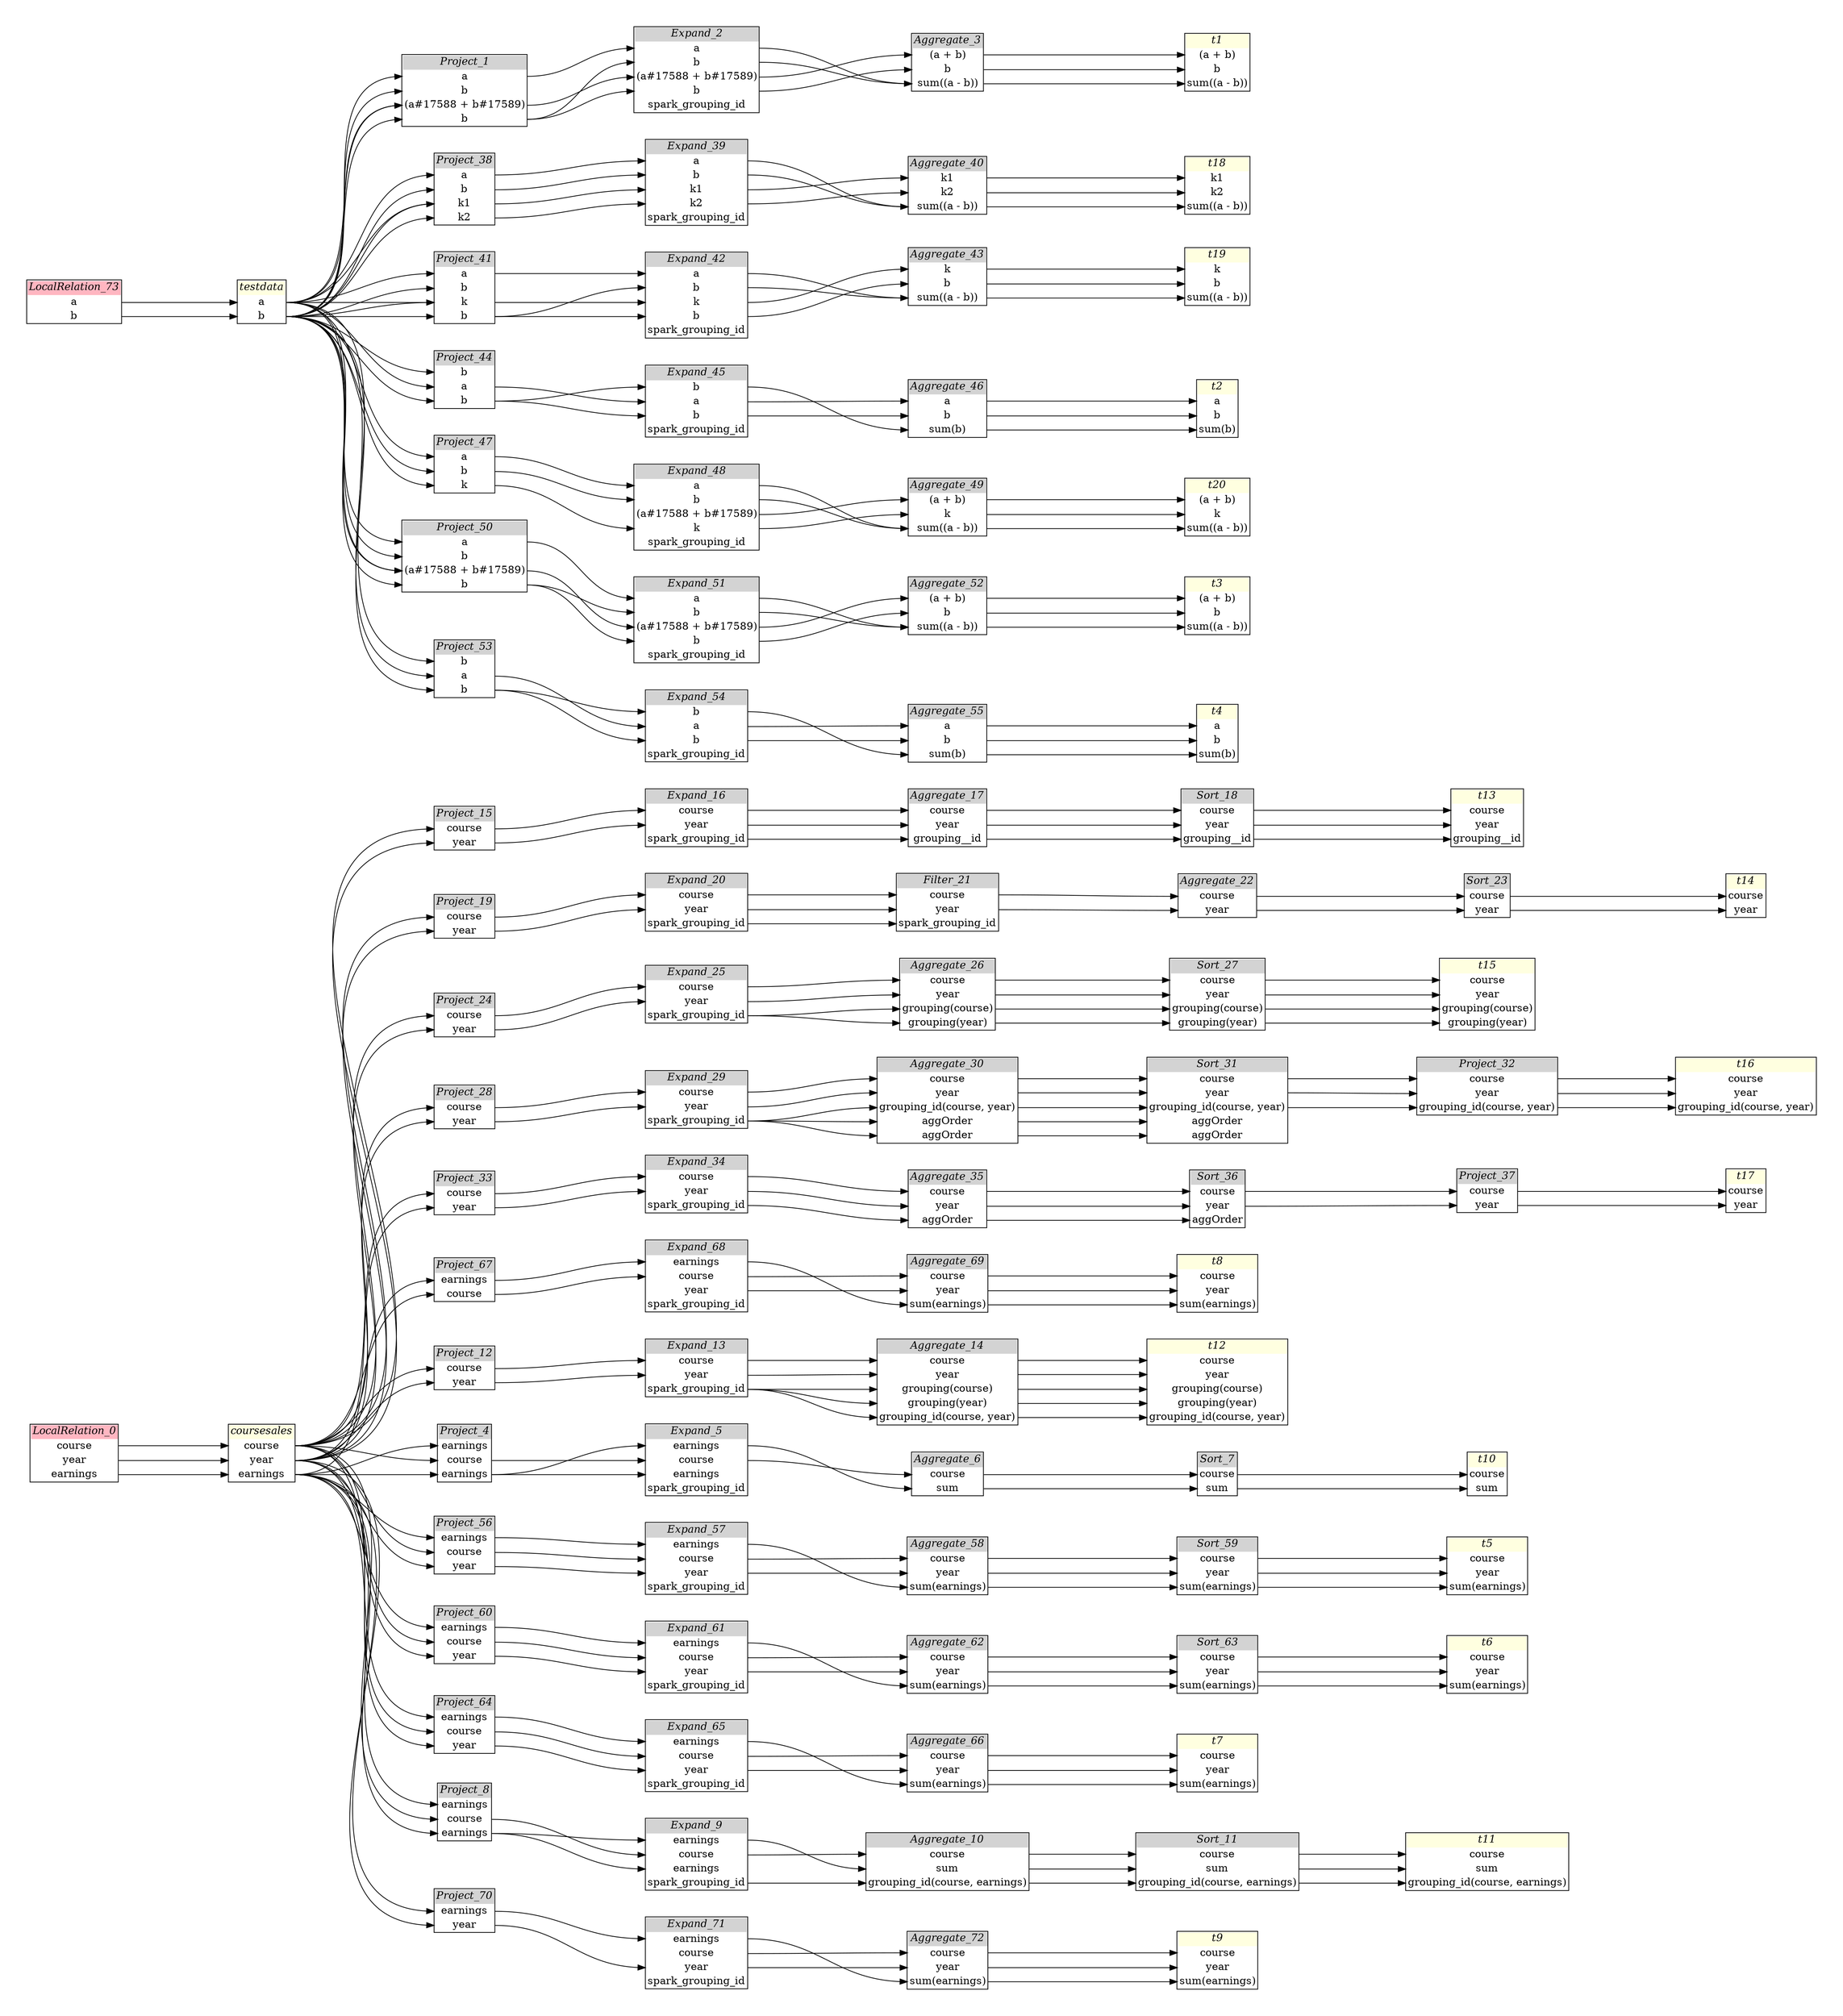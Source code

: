 // Automatically generated by SQLFlowTestSuite


digraph {
  graph [pad="0.5", nodesep="0.5", ranksep="2", fontname="Helvetica"];
  node [shape=plain]
  rankdir=LR;

  
"Aggregate_10" [label=<
<table border="1" cellborder="0" cellspacing="0">
  <tr><td bgcolor="lightgray" port="nodeName"><i>Aggregate_10</i></td></tr>
  <tr><td port="0">course</td></tr>
<tr><td port="1">sum</td></tr>
<tr><td port="2">grouping_id(course, earnings)</td></tr>
</table>>];
     

"Aggregate_14" [label=<
<table border="1" cellborder="0" cellspacing="0">
  <tr><td bgcolor="lightgray" port="nodeName"><i>Aggregate_14</i></td></tr>
  <tr><td port="0">course</td></tr>
<tr><td port="1">year</td></tr>
<tr><td port="2">grouping(course)</td></tr>
<tr><td port="3">grouping(year)</td></tr>
<tr><td port="4">grouping_id(course, year)</td></tr>
</table>>];
     

"Aggregate_17" [label=<
<table border="1" cellborder="0" cellspacing="0">
  <tr><td bgcolor="lightgray" port="nodeName"><i>Aggregate_17</i></td></tr>
  <tr><td port="0">course</td></tr>
<tr><td port="1">year</td></tr>
<tr><td port="2">grouping__id</td></tr>
</table>>];
     

"Aggregate_22" [label=<
<table border="1" cellborder="0" cellspacing="0">
  <tr><td bgcolor="lightgray" port="nodeName"><i>Aggregate_22</i></td></tr>
  <tr><td port="0">course</td></tr>
<tr><td port="1">year</td></tr>
</table>>];
     

"Aggregate_26" [label=<
<table border="1" cellborder="0" cellspacing="0">
  <tr><td bgcolor="lightgray" port="nodeName"><i>Aggregate_26</i></td></tr>
  <tr><td port="0">course</td></tr>
<tr><td port="1">year</td></tr>
<tr><td port="2">grouping(course)</td></tr>
<tr><td port="3">grouping(year)</td></tr>
</table>>];
     

"Aggregate_3" [label=<
<table border="1" cellborder="0" cellspacing="0">
  <tr><td bgcolor="lightgray" port="nodeName"><i>Aggregate_3</i></td></tr>
  <tr><td port="0">(a + b)</td></tr>
<tr><td port="1">b</td></tr>
<tr><td port="2">sum((a - b))</td></tr>
</table>>];
     

"Aggregate_30" [label=<
<table border="1" cellborder="0" cellspacing="0">
  <tr><td bgcolor="lightgray" port="nodeName"><i>Aggregate_30</i></td></tr>
  <tr><td port="0">course</td></tr>
<tr><td port="1">year</td></tr>
<tr><td port="2">grouping_id(course, year)</td></tr>
<tr><td port="3">aggOrder</td></tr>
<tr><td port="4">aggOrder</td></tr>
</table>>];
     

"Aggregate_35" [label=<
<table border="1" cellborder="0" cellspacing="0">
  <tr><td bgcolor="lightgray" port="nodeName"><i>Aggregate_35</i></td></tr>
  <tr><td port="0">course</td></tr>
<tr><td port="1">year</td></tr>
<tr><td port="2">aggOrder</td></tr>
</table>>];
     

"Aggregate_40" [label=<
<table border="1" cellborder="0" cellspacing="0">
  <tr><td bgcolor="lightgray" port="nodeName"><i>Aggregate_40</i></td></tr>
  <tr><td port="0">k1</td></tr>
<tr><td port="1">k2</td></tr>
<tr><td port="2">sum((a - b))</td></tr>
</table>>];
     

"Aggregate_43" [label=<
<table border="1" cellborder="0" cellspacing="0">
  <tr><td bgcolor="lightgray" port="nodeName"><i>Aggregate_43</i></td></tr>
  <tr><td port="0">k</td></tr>
<tr><td port="1">b</td></tr>
<tr><td port="2">sum((a - b))</td></tr>
</table>>];
     

"Aggregate_46" [label=<
<table border="1" cellborder="0" cellspacing="0">
  <tr><td bgcolor="lightgray" port="nodeName"><i>Aggregate_46</i></td></tr>
  <tr><td port="0">a</td></tr>
<tr><td port="1">b</td></tr>
<tr><td port="2">sum(b)</td></tr>
</table>>];
     

"Aggregate_49" [label=<
<table border="1" cellborder="0" cellspacing="0">
  <tr><td bgcolor="lightgray" port="nodeName"><i>Aggregate_49</i></td></tr>
  <tr><td port="0">(a + b)</td></tr>
<tr><td port="1">k</td></tr>
<tr><td port="2">sum((a - b))</td></tr>
</table>>];
     

"Aggregate_52" [label=<
<table border="1" cellborder="0" cellspacing="0">
  <tr><td bgcolor="lightgray" port="nodeName"><i>Aggregate_52</i></td></tr>
  <tr><td port="0">(a + b)</td></tr>
<tr><td port="1">b</td></tr>
<tr><td port="2">sum((a - b))</td></tr>
</table>>];
     

"Aggregate_55" [label=<
<table border="1" cellborder="0" cellspacing="0">
  <tr><td bgcolor="lightgray" port="nodeName"><i>Aggregate_55</i></td></tr>
  <tr><td port="0">a</td></tr>
<tr><td port="1">b</td></tr>
<tr><td port="2">sum(b)</td></tr>
</table>>];
     

"Aggregate_58" [label=<
<table border="1" cellborder="0" cellspacing="0">
  <tr><td bgcolor="lightgray" port="nodeName"><i>Aggregate_58</i></td></tr>
  <tr><td port="0">course</td></tr>
<tr><td port="1">year</td></tr>
<tr><td port="2">sum(earnings)</td></tr>
</table>>];
     

"Aggregate_6" [label=<
<table border="1" cellborder="0" cellspacing="0">
  <tr><td bgcolor="lightgray" port="nodeName"><i>Aggregate_6</i></td></tr>
  <tr><td port="0">course</td></tr>
<tr><td port="1">sum</td></tr>
</table>>];
     

"Aggregate_62" [label=<
<table border="1" cellborder="0" cellspacing="0">
  <tr><td bgcolor="lightgray" port="nodeName"><i>Aggregate_62</i></td></tr>
  <tr><td port="0">course</td></tr>
<tr><td port="1">year</td></tr>
<tr><td port="2">sum(earnings)</td></tr>
</table>>];
     

"Aggregate_66" [label=<
<table border="1" cellborder="0" cellspacing="0">
  <tr><td bgcolor="lightgray" port="nodeName"><i>Aggregate_66</i></td></tr>
  <tr><td port="0">course</td></tr>
<tr><td port="1">year</td></tr>
<tr><td port="2">sum(earnings)</td></tr>
</table>>];
     

"Aggregate_69" [label=<
<table border="1" cellborder="0" cellspacing="0">
  <tr><td bgcolor="lightgray" port="nodeName"><i>Aggregate_69</i></td></tr>
  <tr><td port="0">course</td></tr>
<tr><td port="1">year</td></tr>
<tr><td port="2">sum(earnings)</td></tr>
</table>>];
     

"Aggregate_72" [label=<
<table border="1" cellborder="0" cellspacing="0">
  <tr><td bgcolor="lightgray" port="nodeName"><i>Aggregate_72</i></td></tr>
  <tr><td port="0">course</td></tr>
<tr><td port="1">year</td></tr>
<tr><td port="2">sum(earnings)</td></tr>
</table>>];
     

"Expand_13" [label=<
<table border="1" cellborder="0" cellspacing="0">
  <tr><td bgcolor="lightgray" port="nodeName"><i>Expand_13</i></td></tr>
  <tr><td port="0">course</td></tr>
<tr><td port="1">year</td></tr>
<tr><td port="2">spark_grouping_id</td></tr>
</table>>];
     

"Expand_16" [label=<
<table border="1" cellborder="0" cellspacing="0">
  <tr><td bgcolor="lightgray" port="nodeName"><i>Expand_16</i></td></tr>
  <tr><td port="0">course</td></tr>
<tr><td port="1">year</td></tr>
<tr><td port="2">spark_grouping_id</td></tr>
</table>>];
     

"Expand_2" [label=<
<table border="1" cellborder="0" cellspacing="0">
  <tr><td bgcolor="lightgray" port="nodeName"><i>Expand_2</i></td></tr>
  <tr><td port="0">a</td></tr>
<tr><td port="1">b</td></tr>
<tr><td port="2">(a#17588 + b#17589)</td></tr>
<tr><td port="3">b</td></tr>
<tr><td port="4">spark_grouping_id</td></tr>
</table>>];
     

"Expand_20" [label=<
<table border="1" cellborder="0" cellspacing="0">
  <tr><td bgcolor="lightgray" port="nodeName"><i>Expand_20</i></td></tr>
  <tr><td port="0">course</td></tr>
<tr><td port="1">year</td></tr>
<tr><td port="2">spark_grouping_id</td></tr>
</table>>];
     

"Expand_25" [label=<
<table border="1" cellborder="0" cellspacing="0">
  <tr><td bgcolor="lightgray" port="nodeName"><i>Expand_25</i></td></tr>
  <tr><td port="0">course</td></tr>
<tr><td port="1">year</td></tr>
<tr><td port="2">spark_grouping_id</td></tr>
</table>>];
     

"Expand_29" [label=<
<table border="1" cellborder="0" cellspacing="0">
  <tr><td bgcolor="lightgray" port="nodeName"><i>Expand_29</i></td></tr>
  <tr><td port="0">course</td></tr>
<tr><td port="1">year</td></tr>
<tr><td port="2">spark_grouping_id</td></tr>
</table>>];
     

"Expand_34" [label=<
<table border="1" cellborder="0" cellspacing="0">
  <tr><td bgcolor="lightgray" port="nodeName"><i>Expand_34</i></td></tr>
  <tr><td port="0">course</td></tr>
<tr><td port="1">year</td></tr>
<tr><td port="2">spark_grouping_id</td></tr>
</table>>];
     

"Expand_39" [label=<
<table border="1" cellborder="0" cellspacing="0">
  <tr><td bgcolor="lightgray" port="nodeName"><i>Expand_39</i></td></tr>
  <tr><td port="0">a</td></tr>
<tr><td port="1">b</td></tr>
<tr><td port="2">k1</td></tr>
<tr><td port="3">k2</td></tr>
<tr><td port="4">spark_grouping_id</td></tr>
</table>>];
     

"Expand_42" [label=<
<table border="1" cellborder="0" cellspacing="0">
  <tr><td bgcolor="lightgray" port="nodeName"><i>Expand_42</i></td></tr>
  <tr><td port="0">a</td></tr>
<tr><td port="1">b</td></tr>
<tr><td port="2">k</td></tr>
<tr><td port="3">b</td></tr>
<tr><td port="4">spark_grouping_id</td></tr>
</table>>];
     

"Expand_45" [label=<
<table border="1" cellborder="0" cellspacing="0">
  <tr><td bgcolor="lightgray" port="nodeName"><i>Expand_45</i></td></tr>
  <tr><td port="0">b</td></tr>
<tr><td port="1">a</td></tr>
<tr><td port="2">b</td></tr>
<tr><td port="3">spark_grouping_id</td></tr>
</table>>];
     

"Expand_48" [label=<
<table border="1" cellborder="0" cellspacing="0">
  <tr><td bgcolor="lightgray" port="nodeName"><i>Expand_48</i></td></tr>
  <tr><td port="0">a</td></tr>
<tr><td port="1">b</td></tr>
<tr><td port="2">(a#17588 + b#17589)</td></tr>
<tr><td port="3">k</td></tr>
<tr><td port="4">spark_grouping_id</td></tr>
</table>>];
     

"Expand_5" [label=<
<table border="1" cellborder="0" cellspacing="0">
  <tr><td bgcolor="lightgray" port="nodeName"><i>Expand_5</i></td></tr>
  <tr><td port="0">earnings</td></tr>
<tr><td port="1">course</td></tr>
<tr><td port="2">earnings</td></tr>
<tr><td port="3">spark_grouping_id</td></tr>
</table>>];
     

"Expand_51" [label=<
<table border="1" cellborder="0" cellspacing="0">
  <tr><td bgcolor="lightgray" port="nodeName"><i>Expand_51</i></td></tr>
  <tr><td port="0">a</td></tr>
<tr><td port="1">b</td></tr>
<tr><td port="2">(a#17588 + b#17589)</td></tr>
<tr><td port="3">b</td></tr>
<tr><td port="4">spark_grouping_id</td></tr>
</table>>];
     

"Expand_54" [label=<
<table border="1" cellborder="0" cellspacing="0">
  <tr><td bgcolor="lightgray" port="nodeName"><i>Expand_54</i></td></tr>
  <tr><td port="0">b</td></tr>
<tr><td port="1">a</td></tr>
<tr><td port="2">b</td></tr>
<tr><td port="3">spark_grouping_id</td></tr>
</table>>];
     

"Expand_57" [label=<
<table border="1" cellborder="0" cellspacing="0">
  <tr><td bgcolor="lightgray" port="nodeName"><i>Expand_57</i></td></tr>
  <tr><td port="0">earnings</td></tr>
<tr><td port="1">course</td></tr>
<tr><td port="2">year</td></tr>
<tr><td port="3">spark_grouping_id</td></tr>
</table>>];
     

"Expand_61" [label=<
<table border="1" cellborder="0" cellspacing="0">
  <tr><td bgcolor="lightgray" port="nodeName"><i>Expand_61</i></td></tr>
  <tr><td port="0">earnings</td></tr>
<tr><td port="1">course</td></tr>
<tr><td port="2">year</td></tr>
<tr><td port="3">spark_grouping_id</td></tr>
</table>>];
     

"Expand_65" [label=<
<table border="1" cellborder="0" cellspacing="0">
  <tr><td bgcolor="lightgray" port="nodeName"><i>Expand_65</i></td></tr>
  <tr><td port="0">earnings</td></tr>
<tr><td port="1">course</td></tr>
<tr><td port="2">year</td></tr>
<tr><td port="3">spark_grouping_id</td></tr>
</table>>];
     

"Expand_68" [label=<
<table border="1" cellborder="0" cellspacing="0">
  <tr><td bgcolor="lightgray" port="nodeName"><i>Expand_68</i></td></tr>
  <tr><td port="0">earnings</td></tr>
<tr><td port="1">course</td></tr>
<tr><td port="2">year</td></tr>
<tr><td port="3">spark_grouping_id</td></tr>
</table>>];
     

"Expand_71" [label=<
<table border="1" cellborder="0" cellspacing="0">
  <tr><td bgcolor="lightgray" port="nodeName"><i>Expand_71</i></td></tr>
  <tr><td port="0">earnings</td></tr>
<tr><td port="1">course</td></tr>
<tr><td port="2">year</td></tr>
<tr><td port="3">spark_grouping_id</td></tr>
</table>>];
     

"Expand_9" [label=<
<table border="1" cellborder="0" cellspacing="0">
  <tr><td bgcolor="lightgray" port="nodeName"><i>Expand_9</i></td></tr>
  <tr><td port="0">earnings</td></tr>
<tr><td port="1">course</td></tr>
<tr><td port="2">earnings</td></tr>
<tr><td port="3">spark_grouping_id</td></tr>
</table>>];
     

"Filter_21" [label=<
<table border="1" cellborder="0" cellspacing="0">
  <tr><td bgcolor="lightgray" port="nodeName"><i>Filter_21</i></td></tr>
  <tr><td port="0">course</td></tr>
<tr><td port="1">year</td></tr>
<tr><td port="2">spark_grouping_id</td></tr>
</table>>];
     

"LocalRelation_0" [label=<
<table border="1" cellborder="0" cellspacing="0">
  <tr><td bgcolor="lightpink" port="nodeName"><i>LocalRelation_0</i></td></tr>
  <tr><td port="0">course</td></tr>
<tr><td port="1">year</td></tr>
<tr><td port="2">earnings</td></tr>
</table>>];
     

"LocalRelation_73" [label=<
<table border="1" cellborder="0" cellspacing="0">
  <tr><td bgcolor="lightpink" port="nodeName"><i>LocalRelation_73</i></td></tr>
  <tr><td port="0">a</td></tr>
<tr><td port="1">b</td></tr>
</table>>];
     

"Project_1" [label=<
<table border="1" cellborder="0" cellspacing="0">
  <tr><td bgcolor="lightgray" port="nodeName"><i>Project_1</i></td></tr>
  <tr><td port="0">a</td></tr>
<tr><td port="1">b</td></tr>
<tr><td port="2">(a#17588 + b#17589)</td></tr>
<tr><td port="3">b</td></tr>
</table>>];
     

"Project_12" [label=<
<table border="1" cellborder="0" cellspacing="0">
  <tr><td bgcolor="lightgray" port="nodeName"><i>Project_12</i></td></tr>
  <tr><td port="0">course</td></tr>
<tr><td port="1">year</td></tr>
</table>>];
     

"Project_15" [label=<
<table border="1" cellborder="0" cellspacing="0">
  <tr><td bgcolor="lightgray" port="nodeName"><i>Project_15</i></td></tr>
  <tr><td port="0">course</td></tr>
<tr><td port="1">year</td></tr>
</table>>];
     

"Project_19" [label=<
<table border="1" cellborder="0" cellspacing="0">
  <tr><td bgcolor="lightgray" port="nodeName"><i>Project_19</i></td></tr>
  <tr><td port="0">course</td></tr>
<tr><td port="1">year</td></tr>
</table>>];
     

"Project_24" [label=<
<table border="1" cellborder="0" cellspacing="0">
  <tr><td bgcolor="lightgray" port="nodeName"><i>Project_24</i></td></tr>
  <tr><td port="0">course</td></tr>
<tr><td port="1">year</td></tr>
</table>>];
     

"Project_28" [label=<
<table border="1" cellborder="0" cellspacing="0">
  <tr><td bgcolor="lightgray" port="nodeName"><i>Project_28</i></td></tr>
  <tr><td port="0">course</td></tr>
<tr><td port="1">year</td></tr>
</table>>];
     

"Project_32" [label=<
<table border="1" cellborder="0" cellspacing="0">
  <tr><td bgcolor="lightgray" port="nodeName"><i>Project_32</i></td></tr>
  <tr><td port="0">course</td></tr>
<tr><td port="1">year</td></tr>
<tr><td port="2">grouping_id(course, year)</td></tr>
</table>>];
     

"Project_33" [label=<
<table border="1" cellborder="0" cellspacing="0">
  <tr><td bgcolor="lightgray" port="nodeName"><i>Project_33</i></td></tr>
  <tr><td port="0">course</td></tr>
<tr><td port="1">year</td></tr>
</table>>];
     

"Project_37" [label=<
<table border="1" cellborder="0" cellspacing="0">
  <tr><td bgcolor="lightgray" port="nodeName"><i>Project_37</i></td></tr>
  <tr><td port="0">course</td></tr>
<tr><td port="1">year</td></tr>
</table>>];
     

"Project_38" [label=<
<table border="1" cellborder="0" cellspacing="0">
  <tr><td bgcolor="lightgray" port="nodeName"><i>Project_38</i></td></tr>
  <tr><td port="0">a</td></tr>
<tr><td port="1">b</td></tr>
<tr><td port="2">k1</td></tr>
<tr><td port="3">k2</td></tr>
</table>>];
     

"Project_4" [label=<
<table border="1" cellborder="0" cellspacing="0">
  <tr><td bgcolor="lightgray" port="nodeName"><i>Project_4</i></td></tr>
  <tr><td port="0">earnings</td></tr>
<tr><td port="1">course</td></tr>
<tr><td port="2">earnings</td></tr>
</table>>];
     

"Project_41" [label=<
<table border="1" cellborder="0" cellspacing="0">
  <tr><td bgcolor="lightgray" port="nodeName"><i>Project_41</i></td></tr>
  <tr><td port="0">a</td></tr>
<tr><td port="1">b</td></tr>
<tr><td port="2">k</td></tr>
<tr><td port="3">b</td></tr>
</table>>];
     

"Project_44" [label=<
<table border="1" cellborder="0" cellspacing="0">
  <tr><td bgcolor="lightgray" port="nodeName"><i>Project_44</i></td></tr>
  <tr><td port="0">b</td></tr>
<tr><td port="1">a</td></tr>
<tr><td port="2">b</td></tr>
</table>>];
     

"Project_47" [label=<
<table border="1" cellborder="0" cellspacing="0">
  <tr><td bgcolor="lightgray" port="nodeName"><i>Project_47</i></td></tr>
  <tr><td port="0">a</td></tr>
<tr><td port="1">b</td></tr>
<tr><td port="2">k</td></tr>
</table>>];
     

"Project_50" [label=<
<table border="1" cellborder="0" cellspacing="0">
  <tr><td bgcolor="lightgray" port="nodeName"><i>Project_50</i></td></tr>
  <tr><td port="0">a</td></tr>
<tr><td port="1">b</td></tr>
<tr><td port="2">(a#17588 + b#17589)</td></tr>
<tr><td port="3">b</td></tr>
</table>>];
     

"Project_53" [label=<
<table border="1" cellborder="0" cellspacing="0">
  <tr><td bgcolor="lightgray" port="nodeName"><i>Project_53</i></td></tr>
  <tr><td port="0">b</td></tr>
<tr><td port="1">a</td></tr>
<tr><td port="2">b</td></tr>
</table>>];
     

"Project_56" [label=<
<table border="1" cellborder="0" cellspacing="0">
  <tr><td bgcolor="lightgray" port="nodeName"><i>Project_56</i></td></tr>
  <tr><td port="0">earnings</td></tr>
<tr><td port="1">course</td></tr>
<tr><td port="2">year</td></tr>
</table>>];
     

"Project_60" [label=<
<table border="1" cellborder="0" cellspacing="0">
  <tr><td bgcolor="lightgray" port="nodeName"><i>Project_60</i></td></tr>
  <tr><td port="0">earnings</td></tr>
<tr><td port="1">course</td></tr>
<tr><td port="2">year</td></tr>
</table>>];
     

"Project_64" [label=<
<table border="1" cellborder="0" cellspacing="0">
  <tr><td bgcolor="lightgray" port="nodeName"><i>Project_64</i></td></tr>
  <tr><td port="0">earnings</td></tr>
<tr><td port="1">course</td></tr>
<tr><td port="2">year</td></tr>
</table>>];
     

"Project_67" [label=<
<table border="1" cellborder="0" cellspacing="0">
  <tr><td bgcolor="lightgray" port="nodeName"><i>Project_67</i></td></tr>
  <tr><td port="0">earnings</td></tr>
<tr><td port="1">course</td></tr>
</table>>];
     

"Project_70" [label=<
<table border="1" cellborder="0" cellspacing="0">
  <tr><td bgcolor="lightgray" port="nodeName"><i>Project_70</i></td></tr>
  <tr><td port="0">earnings</td></tr>
<tr><td port="1">year</td></tr>
</table>>];
     

"Project_8" [label=<
<table border="1" cellborder="0" cellspacing="0">
  <tr><td bgcolor="lightgray" port="nodeName"><i>Project_8</i></td></tr>
  <tr><td port="0">earnings</td></tr>
<tr><td port="1">course</td></tr>
<tr><td port="2">earnings</td></tr>
</table>>];
     

"Sort_11" [label=<
<table border="1" cellborder="0" cellspacing="0">
  <tr><td bgcolor="lightgray" port="nodeName"><i>Sort_11</i></td></tr>
  <tr><td port="0">course</td></tr>
<tr><td port="1">sum</td></tr>
<tr><td port="2">grouping_id(course, earnings)</td></tr>
</table>>];
     

"Sort_18" [label=<
<table border="1" cellborder="0" cellspacing="0">
  <tr><td bgcolor="lightgray" port="nodeName"><i>Sort_18</i></td></tr>
  <tr><td port="0">course</td></tr>
<tr><td port="1">year</td></tr>
<tr><td port="2">grouping__id</td></tr>
</table>>];
     

"Sort_23" [label=<
<table border="1" cellborder="0" cellspacing="0">
  <tr><td bgcolor="lightgray" port="nodeName"><i>Sort_23</i></td></tr>
  <tr><td port="0">course</td></tr>
<tr><td port="1">year</td></tr>
</table>>];
     

"Sort_27" [label=<
<table border="1" cellborder="0" cellspacing="0">
  <tr><td bgcolor="lightgray" port="nodeName"><i>Sort_27</i></td></tr>
  <tr><td port="0">course</td></tr>
<tr><td port="1">year</td></tr>
<tr><td port="2">grouping(course)</td></tr>
<tr><td port="3">grouping(year)</td></tr>
</table>>];
     

"Sort_31" [label=<
<table border="1" cellborder="0" cellspacing="0">
  <tr><td bgcolor="lightgray" port="nodeName"><i>Sort_31</i></td></tr>
  <tr><td port="0">course</td></tr>
<tr><td port="1">year</td></tr>
<tr><td port="2">grouping_id(course, year)</td></tr>
<tr><td port="3">aggOrder</td></tr>
<tr><td port="4">aggOrder</td></tr>
</table>>];
     

"Sort_36" [label=<
<table border="1" cellborder="0" cellspacing="0">
  <tr><td bgcolor="lightgray" port="nodeName"><i>Sort_36</i></td></tr>
  <tr><td port="0">course</td></tr>
<tr><td port="1">year</td></tr>
<tr><td port="2">aggOrder</td></tr>
</table>>];
     

"Sort_59" [label=<
<table border="1" cellborder="0" cellspacing="0">
  <tr><td bgcolor="lightgray" port="nodeName"><i>Sort_59</i></td></tr>
  <tr><td port="0">course</td></tr>
<tr><td port="1">year</td></tr>
<tr><td port="2">sum(earnings)</td></tr>
</table>>];
     

"Sort_63" [label=<
<table border="1" cellborder="0" cellspacing="0">
  <tr><td bgcolor="lightgray" port="nodeName"><i>Sort_63</i></td></tr>
  <tr><td port="0">course</td></tr>
<tr><td port="1">year</td></tr>
<tr><td port="2">sum(earnings)</td></tr>
</table>>];
     

"Sort_7" [label=<
<table border="1" cellborder="0" cellspacing="0">
  <tr><td bgcolor="lightgray" port="nodeName"><i>Sort_7</i></td></tr>
  <tr><td port="0">course</td></tr>
<tr><td port="1">sum</td></tr>
</table>>];
     

"coursesales" [label=<
<table border="1" cellborder="0" cellspacing="0">
  <tr><td bgcolor="lightyellow" port="nodeName"><i>coursesales</i></td></tr>
  <tr><td port="0">course</td></tr>
<tr><td port="1">year</td></tr>
<tr><td port="2">earnings</td></tr>
</table>>];
     

"t1" [label=<
<table border="1" cellborder="0" cellspacing="0">
  <tr><td bgcolor="lightyellow" port="nodeName"><i>t1</i></td></tr>
  <tr><td port="0">(a + b)</td></tr>
<tr><td port="1">b</td></tr>
<tr><td port="2">sum((a - b))</td></tr>
</table>>];
     

"t10" [label=<
<table border="1" cellborder="0" cellspacing="0">
  <tr><td bgcolor="lightyellow" port="nodeName"><i>t10</i></td></tr>
  <tr><td port="0">course</td></tr>
<tr><td port="1">sum</td></tr>
</table>>];
     

"t11" [label=<
<table border="1" cellborder="0" cellspacing="0">
  <tr><td bgcolor="lightyellow" port="nodeName"><i>t11</i></td></tr>
  <tr><td port="0">course</td></tr>
<tr><td port="1">sum</td></tr>
<tr><td port="2">grouping_id(course, earnings)</td></tr>
</table>>];
     

"t12" [label=<
<table border="1" cellborder="0" cellspacing="0">
  <tr><td bgcolor="lightyellow" port="nodeName"><i>t12</i></td></tr>
  <tr><td port="0">course</td></tr>
<tr><td port="1">year</td></tr>
<tr><td port="2">grouping(course)</td></tr>
<tr><td port="3">grouping(year)</td></tr>
<tr><td port="4">grouping_id(course, year)</td></tr>
</table>>];
     

"t13" [label=<
<table border="1" cellborder="0" cellspacing="0">
  <tr><td bgcolor="lightyellow" port="nodeName"><i>t13</i></td></tr>
  <tr><td port="0">course</td></tr>
<tr><td port="1">year</td></tr>
<tr><td port="2">grouping__id</td></tr>
</table>>];
     

"t14" [label=<
<table border="1" cellborder="0" cellspacing="0">
  <tr><td bgcolor="lightyellow" port="nodeName"><i>t14</i></td></tr>
  <tr><td port="0">course</td></tr>
<tr><td port="1">year</td></tr>
</table>>];
     

"t15" [label=<
<table border="1" cellborder="0" cellspacing="0">
  <tr><td bgcolor="lightyellow" port="nodeName"><i>t15</i></td></tr>
  <tr><td port="0">course</td></tr>
<tr><td port="1">year</td></tr>
<tr><td port="2">grouping(course)</td></tr>
<tr><td port="3">grouping(year)</td></tr>
</table>>];
     

"t16" [label=<
<table border="1" cellborder="0" cellspacing="0">
  <tr><td bgcolor="lightyellow" port="nodeName"><i>t16</i></td></tr>
  <tr><td port="0">course</td></tr>
<tr><td port="1">year</td></tr>
<tr><td port="2">grouping_id(course, year)</td></tr>
</table>>];
     

"t17" [label=<
<table border="1" cellborder="0" cellspacing="0">
  <tr><td bgcolor="lightyellow" port="nodeName"><i>t17</i></td></tr>
  <tr><td port="0">course</td></tr>
<tr><td port="1">year</td></tr>
</table>>];
     

"t18" [label=<
<table border="1" cellborder="0" cellspacing="0">
  <tr><td bgcolor="lightyellow" port="nodeName"><i>t18</i></td></tr>
  <tr><td port="0">k1</td></tr>
<tr><td port="1">k2</td></tr>
<tr><td port="2">sum((a - b))</td></tr>
</table>>];
     

"t19" [label=<
<table border="1" cellborder="0" cellspacing="0">
  <tr><td bgcolor="lightyellow" port="nodeName"><i>t19</i></td></tr>
  <tr><td port="0">k</td></tr>
<tr><td port="1">b</td></tr>
<tr><td port="2">sum((a - b))</td></tr>
</table>>];
     

"t2" [label=<
<table border="1" cellborder="0" cellspacing="0">
  <tr><td bgcolor="lightyellow" port="nodeName"><i>t2</i></td></tr>
  <tr><td port="0">a</td></tr>
<tr><td port="1">b</td></tr>
<tr><td port="2">sum(b)</td></tr>
</table>>];
     

"t20" [label=<
<table border="1" cellborder="0" cellspacing="0">
  <tr><td bgcolor="lightyellow" port="nodeName"><i>t20</i></td></tr>
  <tr><td port="0">(a + b)</td></tr>
<tr><td port="1">k</td></tr>
<tr><td port="2">sum((a - b))</td></tr>
</table>>];
     

"t3" [label=<
<table border="1" cellborder="0" cellspacing="0">
  <tr><td bgcolor="lightyellow" port="nodeName"><i>t3</i></td></tr>
  <tr><td port="0">(a + b)</td></tr>
<tr><td port="1">b</td></tr>
<tr><td port="2">sum((a - b))</td></tr>
</table>>];
     

"t4" [label=<
<table border="1" cellborder="0" cellspacing="0">
  <tr><td bgcolor="lightyellow" port="nodeName"><i>t4</i></td></tr>
  <tr><td port="0">a</td></tr>
<tr><td port="1">b</td></tr>
<tr><td port="2">sum(b)</td></tr>
</table>>];
     

"t5" [label=<
<table border="1" cellborder="0" cellspacing="0">
  <tr><td bgcolor="lightyellow" port="nodeName"><i>t5</i></td></tr>
  <tr><td port="0">course</td></tr>
<tr><td port="1">year</td></tr>
<tr><td port="2">sum(earnings)</td></tr>
</table>>];
     

"t6" [label=<
<table border="1" cellborder="0" cellspacing="0">
  <tr><td bgcolor="lightyellow" port="nodeName"><i>t6</i></td></tr>
  <tr><td port="0">course</td></tr>
<tr><td port="1">year</td></tr>
<tr><td port="2">sum(earnings)</td></tr>
</table>>];
     

"t7" [label=<
<table border="1" cellborder="0" cellspacing="0">
  <tr><td bgcolor="lightyellow" port="nodeName"><i>t7</i></td></tr>
  <tr><td port="0">course</td></tr>
<tr><td port="1">year</td></tr>
<tr><td port="2">sum(earnings)</td></tr>
</table>>];
     

"t8" [label=<
<table border="1" cellborder="0" cellspacing="0">
  <tr><td bgcolor="lightyellow" port="nodeName"><i>t8</i></td></tr>
  <tr><td port="0">course</td></tr>
<tr><td port="1">year</td></tr>
<tr><td port="2">sum(earnings)</td></tr>
</table>>];
     

"t9" [label=<
<table border="1" cellborder="0" cellspacing="0">
  <tr><td bgcolor="lightyellow" port="nodeName"><i>t9</i></td></tr>
  <tr><td port="0">course</td></tr>
<tr><td port="1">year</td></tr>
<tr><td port="2">sum(earnings)</td></tr>
</table>>];
     

"testdata" [label=<
<table border="1" cellborder="0" cellspacing="0">
  <tr><td bgcolor="lightyellow" port="nodeName"><i>testdata</i></td></tr>
  <tr><td port="0">a</td></tr>
<tr><td port="1">b</td></tr>
</table>>];
     
  "Aggregate_10":0 -> "Sort_11":0;
"Aggregate_10":1 -> "Sort_11":1;
"Aggregate_10":2 -> "Sort_11":2;
"Aggregate_14":0 -> "t12":0;
"Aggregate_14":1 -> "t12":1;
"Aggregate_14":2 -> "t12":2;
"Aggregate_14":3 -> "t12":3;
"Aggregate_14":4 -> "t12":4;
"Aggregate_17":0 -> "Sort_18":0;
"Aggregate_17":1 -> "Sort_18":1;
"Aggregate_17":2 -> "Sort_18":2;
"Aggregate_22":0 -> "Sort_23":0;
"Aggregate_22":1 -> "Sort_23":1;
"Aggregate_26":0 -> "Sort_27":0;
"Aggregate_26":1 -> "Sort_27":1;
"Aggregate_26":2 -> "Sort_27":2;
"Aggregate_26":3 -> "Sort_27":3;
"Aggregate_3":0 -> "t1":0;
"Aggregate_3":1 -> "t1":1;
"Aggregate_3":2 -> "t1":2;
"Aggregate_30":0 -> "Sort_31":0;
"Aggregate_30":1 -> "Sort_31":1;
"Aggregate_30":2 -> "Sort_31":2;
"Aggregate_30":3 -> "Sort_31":3;
"Aggregate_30":4 -> "Sort_31":4;
"Aggregate_35":0 -> "Sort_36":0;
"Aggregate_35":1 -> "Sort_36":1;
"Aggregate_35":2 -> "Sort_36":2;
"Aggregate_40":0 -> "t18":0;
"Aggregate_40":1 -> "t18":1;
"Aggregate_40":2 -> "t18":2;
"Aggregate_43":0 -> "t19":0;
"Aggregate_43":1 -> "t19":1;
"Aggregate_43":2 -> "t19":2;
"Aggregate_46":0 -> "t2":0;
"Aggregate_46":1 -> "t2":1;
"Aggregate_46":2 -> "t2":2;
"Aggregate_49":0 -> "t20":0;
"Aggregate_49":1 -> "t20":1;
"Aggregate_49":2 -> "t20":2;
"Aggregate_52":0 -> "t3":0;
"Aggregate_52":1 -> "t3":1;
"Aggregate_52":2 -> "t3":2;
"Aggregate_55":0 -> "t4":0;
"Aggregate_55":1 -> "t4":1;
"Aggregate_55":2 -> "t4":2;
"Aggregate_58":0 -> "Sort_59":0;
"Aggregate_58":1 -> "Sort_59":1;
"Aggregate_58":2 -> "Sort_59":2;
"Aggregate_6":0 -> "Sort_7":0;
"Aggregate_6":1 -> "Sort_7":1;
"Aggregate_62":0 -> "Sort_63":0;
"Aggregate_62":1 -> "Sort_63":1;
"Aggregate_62":2 -> "Sort_63":2;
"Aggregate_66":0 -> "t7":0;
"Aggregate_66":1 -> "t7":1;
"Aggregate_66":2 -> "t7":2;
"Aggregate_69":0 -> "t8":0;
"Aggregate_69":1 -> "t8":1;
"Aggregate_69":2 -> "t8":2;
"Aggregate_72":0 -> "t9":0;
"Aggregate_72":1 -> "t9":1;
"Aggregate_72":2 -> "t9":2;
"Expand_13":0 -> "Aggregate_14":0;
"Expand_13":1 -> "Aggregate_14":1;
"Expand_13":2 -> "Aggregate_14":2;
"Expand_13":2 -> "Aggregate_14":3;
"Expand_13":2 -> "Aggregate_14":4;
"Expand_16":0 -> "Aggregate_17":0;
"Expand_16":1 -> "Aggregate_17":1;
"Expand_16":2 -> "Aggregate_17":2;
"Expand_2":0 -> "Aggregate_3":2;
"Expand_2":1 -> "Aggregate_3":2;
"Expand_2":2 -> "Aggregate_3":0;
"Expand_2":3 -> "Aggregate_3":1;
"Expand_20":0 -> "Filter_21":0;
"Expand_20":1 -> "Filter_21":1;
"Expand_20":2 -> "Filter_21":2;
"Expand_25":0 -> "Aggregate_26":0;
"Expand_25":1 -> "Aggregate_26":1;
"Expand_25":2 -> "Aggregate_26":2;
"Expand_25":2 -> "Aggregate_26":3;
"Expand_29":0 -> "Aggregate_30":0;
"Expand_29":1 -> "Aggregate_30":1;
"Expand_29":2 -> "Aggregate_30":2;
"Expand_29":2 -> "Aggregate_30":3;
"Expand_29":2 -> "Aggregate_30":4;
"Expand_34":0 -> "Aggregate_35":0;
"Expand_34":1 -> "Aggregate_35":1;
"Expand_34":2 -> "Aggregate_35":2;
"Expand_39":0 -> "Aggregate_40":2;
"Expand_39":1 -> "Aggregate_40":2;
"Expand_39":2 -> "Aggregate_40":0;
"Expand_39":3 -> "Aggregate_40":1;
"Expand_42":0 -> "Aggregate_43":2;
"Expand_42":1 -> "Aggregate_43":2;
"Expand_42":2 -> "Aggregate_43":0;
"Expand_42":3 -> "Aggregate_43":1;
"Expand_45":0 -> "Aggregate_46":2;
"Expand_45":1 -> "Aggregate_46":0;
"Expand_45":2 -> "Aggregate_46":1;
"Expand_48":0 -> "Aggregate_49":2;
"Expand_48":1 -> "Aggregate_49":2;
"Expand_48":2 -> "Aggregate_49":0;
"Expand_48":3 -> "Aggregate_49":1;
"Expand_5":0 -> "Aggregate_6":1;
"Expand_5":1 -> "Aggregate_6":0;
"Expand_51":0 -> "Aggregate_52":2;
"Expand_51":1 -> "Aggregate_52":2;
"Expand_51":2 -> "Aggregate_52":0;
"Expand_51":3 -> "Aggregate_52":1;
"Expand_54":0 -> "Aggregate_55":2;
"Expand_54":1 -> "Aggregate_55":0;
"Expand_54":2 -> "Aggregate_55":1;
"Expand_57":0 -> "Aggregate_58":2;
"Expand_57":1 -> "Aggregate_58":0;
"Expand_57":2 -> "Aggregate_58":1;
"Expand_61":0 -> "Aggregate_62":2;
"Expand_61":1 -> "Aggregate_62":0;
"Expand_61":2 -> "Aggregate_62":1;
"Expand_65":0 -> "Aggregate_66":2;
"Expand_65":1 -> "Aggregate_66":0;
"Expand_65":2 -> "Aggregate_66":1;
"Expand_68":0 -> "Aggregate_69":2;
"Expand_68":1 -> "Aggregate_69":0;
"Expand_68":2 -> "Aggregate_69":1;
"Expand_71":0 -> "Aggregate_72":2;
"Expand_71":1 -> "Aggregate_72":0;
"Expand_71":2 -> "Aggregate_72":1;
"Expand_9":0 -> "Aggregate_10":1;
"Expand_9":1 -> "Aggregate_10":0;
"Expand_9":3 -> "Aggregate_10":2;
"Filter_21":0 -> "Aggregate_22":0;
"Filter_21":1 -> "Aggregate_22":1;
"LocalRelation_0":0 -> "coursesales":0;
"LocalRelation_0":1 -> "coursesales":1;
"LocalRelation_0":2 -> "coursesales":2;
"LocalRelation_73":0 -> "testdata":0;
"LocalRelation_73":1 -> "testdata":1;
"Project_1":0 -> "Expand_2":0;
"Project_1":2 -> "Expand_2":2;
"Project_1":3 -> "Expand_2":1;
"Project_1":3 -> "Expand_2":3;
"Project_12":0 -> "Expand_13":0;
"Project_12":1 -> "Expand_13":1;
"Project_15":0 -> "Expand_16":0;
"Project_15":1 -> "Expand_16":1;
"Project_19":0 -> "Expand_20":0;
"Project_19":1 -> "Expand_20":1;
"Project_24":0 -> "Expand_25":0;
"Project_24":1 -> "Expand_25":1;
"Project_28":0 -> "Expand_29":0;
"Project_28":1 -> "Expand_29":1;
"Project_32":0 -> "t16":0;
"Project_32":1 -> "t16":1;
"Project_32":2 -> "t16":2;
"Project_33":0 -> "Expand_34":0;
"Project_33":1 -> "Expand_34":1;
"Project_37":0 -> "t17":0;
"Project_37":1 -> "t17":1;
"Project_38":0 -> "Expand_39":0;
"Project_38":1 -> "Expand_39":1;
"Project_38":2 -> "Expand_39":2;
"Project_38":3 -> "Expand_39":3;
"Project_4":1 -> "Expand_5":1;
"Project_4":2 -> "Expand_5":0;
"Project_4":2 -> "Expand_5":2;
"Project_41":0 -> "Expand_42":0;
"Project_41":2 -> "Expand_42":2;
"Project_41":3 -> "Expand_42":1;
"Project_41":3 -> "Expand_42":3;
"Project_44":1 -> "Expand_45":1;
"Project_44":2 -> "Expand_45":0;
"Project_44":2 -> "Expand_45":2;
"Project_47":0 -> "Expand_48":0;
"Project_47":1 -> "Expand_48":1;
"Project_47":2 -> "Expand_48":3;
"Project_50":0 -> "Expand_51":0;
"Project_50":2 -> "Expand_51":2;
"Project_50":3 -> "Expand_51":1;
"Project_50":3 -> "Expand_51":3;
"Project_53":1 -> "Expand_54":1;
"Project_53":2 -> "Expand_54":0;
"Project_53":2 -> "Expand_54":2;
"Project_56":0 -> "Expand_57":0;
"Project_56":1 -> "Expand_57":1;
"Project_56":2 -> "Expand_57":2;
"Project_60":0 -> "Expand_61":0;
"Project_60":1 -> "Expand_61":1;
"Project_60":2 -> "Expand_61":2;
"Project_64":0 -> "Expand_65":0;
"Project_64":1 -> "Expand_65":1;
"Project_64":2 -> "Expand_65":2;
"Project_67":0 -> "Expand_68":0;
"Project_67":1 -> "Expand_68":1;
"Project_70":0 -> "Expand_71":0;
"Project_70":1 -> "Expand_71":2;
"Project_8":1 -> "Expand_9":1;
"Project_8":2 -> "Expand_9":0;
"Project_8":2 -> "Expand_9":2;
"Sort_11":0 -> "t11":0;
"Sort_11":1 -> "t11":1;
"Sort_11":2 -> "t11":2;
"Sort_18":0 -> "t13":0;
"Sort_18":1 -> "t13":1;
"Sort_18":2 -> "t13":2;
"Sort_23":0 -> "t14":0;
"Sort_23":1 -> "t14":1;
"Sort_27":0 -> "t15":0;
"Sort_27":1 -> "t15":1;
"Sort_27":2 -> "t15":2;
"Sort_27":3 -> "t15":3;
"Sort_31":0 -> "Project_32":0;
"Sort_31":1 -> "Project_32":1;
"Sort_31":2 -> "Project_32":2;
"Sort_36":0 -> "Project_37":0;
"Sort_36":1 -> "Project_37":1;
"Sort_59":0 -> "t5":0;
"Sort_59":1 -> "t5":1;
"Sort_59":2 -> "t5":2;
"Sort_63":0 -> "t6":0;
"Sort_63":1 -> "t6":1;
"Sort_63":2 -> "t6":2;
"Sort_7":0 -> "t10":0;
"Sort_7":1 -> "t10":1;
"coursesales":0 -> "Project_12":0;
"coursesales":0 -> "Project_15":0;
"coursesales":0 -> "Project_19":0;
"coursesales":0 -> "Project_24":0;
"coursesales":0 -> "Project_28":0;
"coursesales":0 -> "Project_33":0;
"coursesales":0 -> "Project_4":1;
"coursesales":0 -> "Project_56":1;
"coursesales":0 -> "Project_60":1;
"coursesales":0 -> "Project_64":1;
"coursesales":0 -> "Project_67":1;
"coursesales":0 -> "Project_8":1;
"coursesales":1 -> "Project_12":1;
"coursesales":1 -> "Project_15":1;
"coursesales":1 -> "Project_19":1;
"coursesales":1 -> "Project_24":1;
"coursesales":1 -> "Project_28":1;
"coursesales":1 -> "Project_33":1;
"coursesales":1 -> "Project_56":2;
"coursesales":1 -> "Project_60":2;
"coursesales":1 -> "Project_64":2;
"coursesales":1 -> "Project_70":1;
"coursesales":2 -> "Project_4":0;
"coursesales":2 -> "Project_4":2;
"coursesales":2 -> "Project_56":0;
"coursesales":2 -> "Project_60":0;
"coursesales":2 -> "Project_64":0;
"coursesales":2 -> "Project_67":0;
"coursesales":2 -> "Project_70":0;
"coursesales":2 -> "Project_8":0;
"coursesales":2 -> "Project_8":2;
"testdata":0 -> "Project_1":0;
"testdata":0 -> "Project_1":2;
"testdata":0 -> "Project_38":0;
"testdata":0 -> "Project_38":2;
"testdata":0 -> "Project_41":0;
"testdata":0 -> "Project_41":2;
"testdata":0 -> "Project_44":1;
"testdata":0 -> "Project_47":0;
"testdata":0 -> "Project_50":0;
"testdata":0 -> "Project_50":2;
"testdata":0 -> "Project_53":1;
"testdata":1 -> "Project_1":1;
"testdata":1 -> "Project_1":2;
"testdata":1 -> "Project_1":3;
"testdata":1 -> "Project_38":1;
"testdata":1 -> "Project_38":2;
"testdata":1 -> "Project_38":3;
"testdata":1 -> "Project_41":1;
"testdata":1 -> "Project_41":2;
"testdata":1 -> "Project_41":3;
"testdata":1 -> "Project_44":0;
"testdata":1 -> "Project_44":2;
"testdata":1 -> "Project_47":1;
"testdata":1 -> "Project_47":2;
"testdata":1 -> "Project_50":1;
"testdata":1 -> "Project_50":2;
"testdata":1 -> "Project_50":3;
"testdata":1 -> "Project_53":0;
"testdata":1 -> "Project_53":2;
}
       